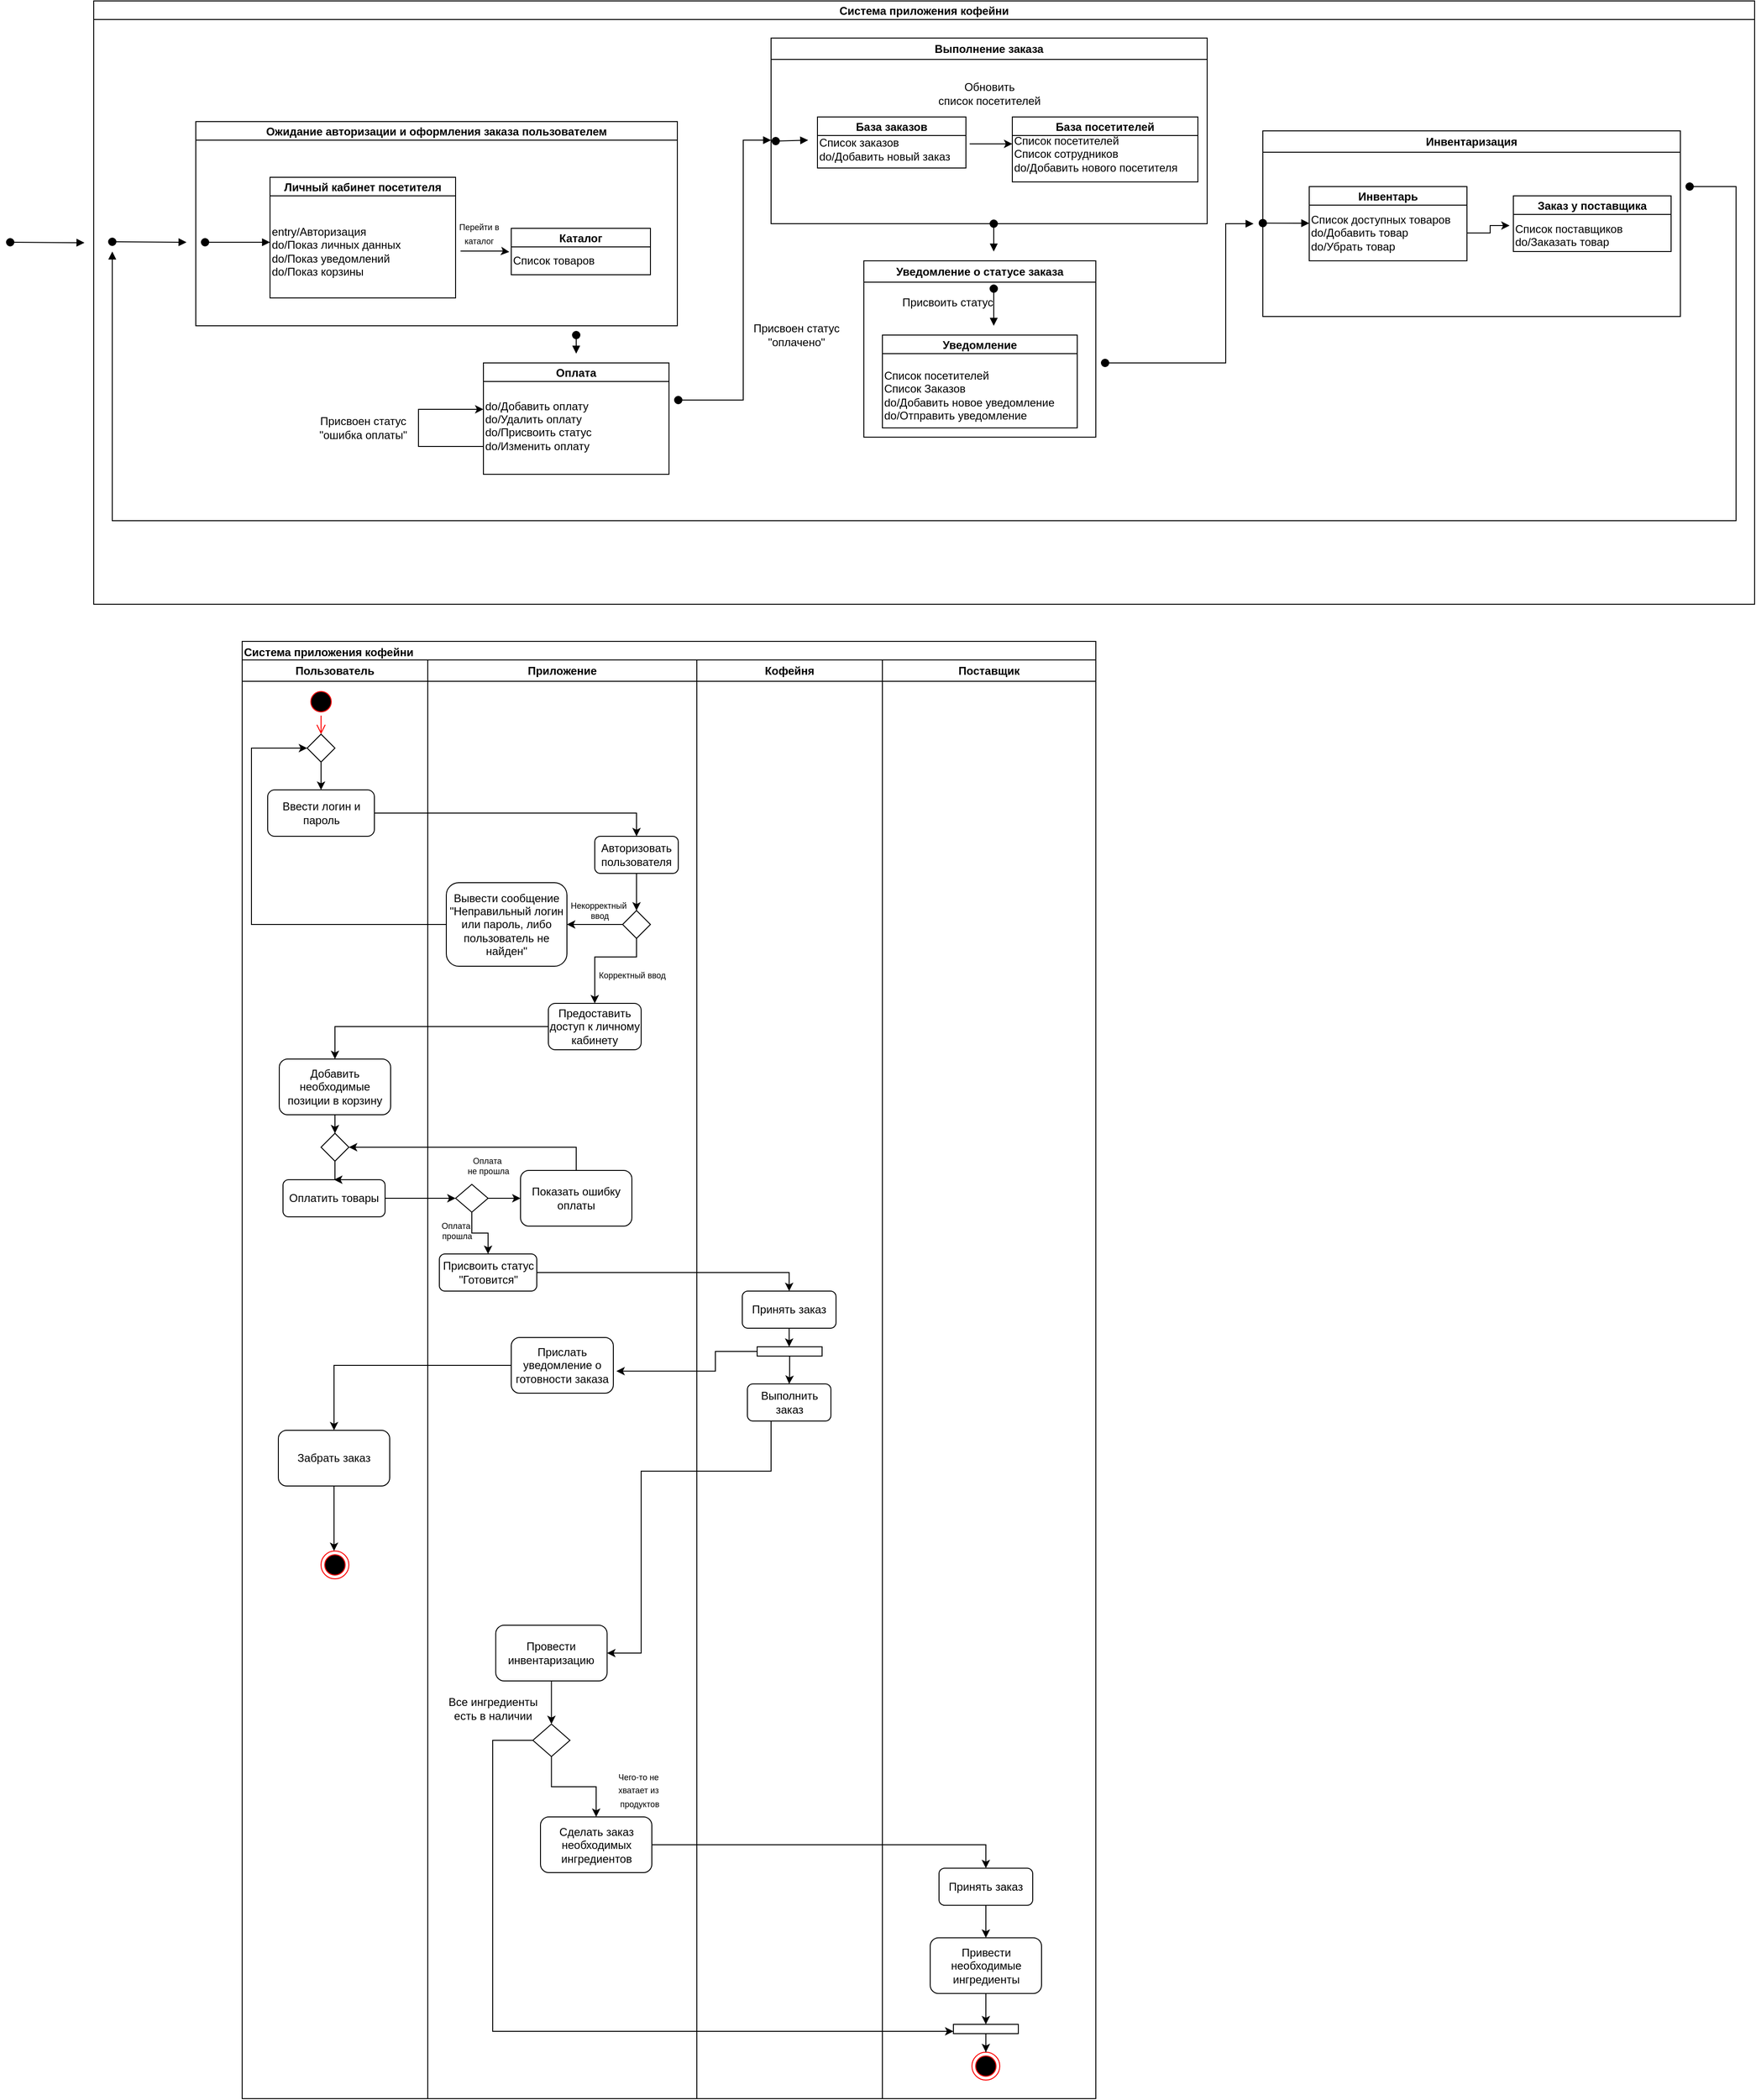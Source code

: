 <mxfile version="27.0.9">
  <diagram name="Страница — 1" id="QKt2evX4zZ8mMagah-4s">
    <mxGraphModel dx="1188" dy="648" grid="1" gridSize="10" guides="1" tooltips="1" connect="1" arrows="1" fold="1" page="1" pageScale="1" pageWidth="827" pageHeight="1169" math="0" shadow="0">
      <root>
        <mxCell id="0" />
        <mxCell id="1" parent="0" />
        <mxCell id="VFXdSf9DOxPuRH9jbH5X-66" value="Система приложения кофейни" style="swimlane;whiteSpace=wrap;html=1;align=left;" parent="1" vertex="1">
          <mxGeometry x="290" y="830" width="920" height="1570" as="geometry" />
        </mxCell>
        <mxCell id="VFXdSf9DOxPuRH9jbH5X-67" value="Пользователь" style="swimlane;whiteSpace=wrap;html=1;" parent="VFXdSf9DOxPuRH9jbH5X-66" vertex="1">
          <mxGeometry y="20" width="200" height="1550" as="geometry" />
        </mxCell>
        <mxCell id="VFXdSf9DOxPuRH9jbH5X-63" value="" style="ellipse;html=1;shape=startState;fillColor=#000000;strokeColor=#ff0000;" parent="VFXdSf9DOxPuRH9jbH5X-67" vertex="1">
          <mxGeometry x="70" y="30" width="30" height="30" as="geometry" />
        </mxCell>
        <mxCell id="VFXdSf9DOxPuRH9jbH5X-64" value="" style="edgeStyle=orthogonalEdgeStyle;html=1;verticalAlign=bottom;endArrow=open;endSize=8;strokeColor=#ff0000;rounded=0;" parent="VFXdSf9DOxPuRH9jbH5X-67" source="VFXdSf9DOxPuRH9jbH5X-63" edge="1">
          <mxGeometry relative="1" as="geometry">
            <mxPoint x="85" y="80" as="targetPoint" />
          </mxGeometry>
        </mxCell>
        <mxCell id="VFXdSf9DOxPuRH9jbH5X-70" value="Ввести логин и пароль" style="rounded=1;whiteSpace=wrap;html=1;" parent="VFXdSf9DOxPuRH9jbH5X-67" vertex="1">
          <mxGeometry x="27.5" y="140" width="115" height="50" as="geometry" />
        </mxCell>
        <mxCell id="VFXdSf9DOxPuRH9jbH5X-86" value="" style="edgeStyle=orthogonalEdgeStyle;rounded=0;orthogonalLoop=1;jettySize=auto;html=1;" parent="VFXdSf9DOxPuRH9jbH5X-67" source="VFXdSf9DOxPuRH9jbH5X-73" target="VFXdSf9DOxPuRH9jbH5X-70" edge="1">
          <mxGeometry relative="1" as="geometry" />
        </mxCell>
        <mxCell id="VFXdSf9DOxPuRH9jbH5X-73" value="" style="rhombus;whiteSpace=wrap;html=1;" parent="VFXdSf9DOxPuRH9jbH5X-67" vertex="1">
          <mxGeometry x="70" y="80" width="30" height="30" as="geometry" />
        </mxCell>
        <mxCell id="VFXdSf9DOxPuRH9jbH5X-96" value="" style="edgeStyle=orthogonalEdgeStyle;rounded=0;orthogonalLoop=1;jettySize=auto;html=1;" parent="VFXdSf9DOxPuRH9jbH5X-67" source="VFXdSf9DOxPuRH9jbH5X-92" target="VFXdSf9DOxPuRH9jbH5X-95" edge="1">
          <mxGeometry relative="1" as="geometry" />
        </mxCell>
        <mxCell id="VFXdSf9DOxPuRH9jbH5X-92" value="Добавить необходимые позиции в корзину" style="rounded=1;whiteSpace=wrap;html=1;" parent="VFXdSf9DOxPuRH9jbH5X-67" vertex="1">
          <mxGeometry x="40" y="430" width="120" height="60" as="geometry" />
        </mxCell>
        <mxCell id="VFXdSf9DOxPuRH9jbH5X-94" value="Оплатить товары" style="rounded=1;whiteSpace=wrap;html=1;" parent="VFXdSf9DOxPuRH9jbH5X-67" vertex="1">
          <mxGeometry x="44" y="560" width="110" height="40" as="geometry" />
        </mxCell>
        <mxCell id="VFXdSf9DOxPuRH9jbH5X-97" value="" style="edgeStyle=orthogonalEdgeStyle;rounded=0;orthogonalLoop=1;jettySize=auto;html=1;" parent="VFXdSf9DOxPuRH9jbH5X-67" source="VFXdSf9DOxPuRH9jbH5X-95" target="VFXdSf9DOxPuRH9jbH5X-94" edge="1">
          <mxGeometry relative="1" as="geometry" />
        </mxCell>
        <mxCell id="VFXdSf9DOxPuRH9jbH5X-95" value="" style="rhombus;whiteSpace=wrap;html=1;" parent="VFXdSf9DOxPuRH9jbH5X-67" vertex="1">
          <mxGeometry x="85" y="510" width="30" height="30" as="geometry" />
        </mxCell>
        <mxCell id="IQ2pcD99wTaa_v3hP67y-7" value="" style="edgeStyle=orthogonalEdgeStyle;rounded=0;orthogonalLoop=1;jettySize=auto;html=1;" edge="1" parent="VFXdSf9DOxPuRH9jbH5X-67" source="VFXdSf9DOxPuRH9jbH5X-138">
          <mxGeometry relative="1" as="geometry">
            <mxPoint x="99" y="960" as="targetPoint" />
          </mxGeometry>
        </mxCell>
        <mxCell id="VFXdSf9DOxPuRH9jbH5X-138" value="Забрать заказ" style="rounded=1;whiteSpace=wrap;html=1;" parent="VFXdSf9DOxPuRH9jbH5X-67" vertex="1">
          <mxGeometry x="39" y="830" width="120" height="60" as="geometry" />
        </mxCell>
        <mxCell id="VFXdSf9DOxPuRH9jbH5X-140" value="" style="ellipse;html=1;shape=endState;fillColor=#000000;strokeColor=#ff0000;" parent="VFXdSf9DOxPuRH9jbH5X-67" vertex="1">
          <mxGeometry x="85" y="960" width="30" height="30" as="geometry" />
        </mxCell>
        <mxCell id="VFXdSf9DOxPuRH9jbH5X-69" value="Кофейня" style="swimlane;whiteSpace=wrap;html=1;" parent="VFXdSf9DOxPuRH9jbH5X-66" vertex="1">
          <mxGeometry x="490" y="20" width="200" height="1550" as="geometry" />
        </mxCell>
        <mxCell id="VFXdSf9DOxPuRH9jbH5X-115" style="edgeStyle=orthogonalEdgeStyle;rounded=0;orthogonalLoop=1;jettySize=auto;html=1;entryX=0.5;entryY=0;entryDx=0;entryDy=0;" parent="VFXdSf9DOxPuRH9jbH5X-69" source="VFXdSf9DOxPuRH9jbH5X-107" target="VFXdSf9DOxPuRH9jbH5X-113" edge="1">
          <mxGeometry relative="1" as="geometry" />
        </mxCell>
        <mxCell id="VFXdSf9DOxPuRH9jbH5X-107" value="Принять заказ" style="rounded=1;whiteSpace=wrap;html=1;" parent="VFXdSf9DOxPuRH9jbH5X-69" vertex="1">
          <mxGeometry x="49" y="680" width="101" height="40" as="geometry" />
        </mxCell>
        <mxCell id="VFXdSf9DOxPuRH9jbH5X-118" value="" style="edgeStyle=orthogonalEdgeStyle;rounded=0;orthogonalLoop=1;jettySize=auto;html=1;" parent="VFXdSf9DOxPuRH9jbH5X-69" source="VFXdSf9DOxPuRH9jbH5X-113" target="VFXdSf9DOxPuRH9jbH5X-117" edge="1">
          <mxGeometry relative="1" as="geometry" />
        </mxCell>
        <mxCell id="VFXdSf9DOxPuRH9jbH5X-113" value="" style="rounded=0;whiteSpace=wrap;html=1;" parent="VFXdSf9DOxPuRH9jbH5X-69" vertex="1">
          <mxGeometry x="65" y="740" width="70" height="10" as="geometry" />
        </mxCell>
        <mxCell id="VFXdSf9DOxPuRH9jbH5X-117" value="Выполнить заказ" style="rounded=1;whiteSpace=wrap;html=1;" parent="VFXdSf9DOxPuRH9jbH5X-69" vertex="1">
          <mxGeometry x="54.5" y="780" width="90" height="40" as="geometry" />
        </mxCell>
        <mxCell id="VFXdSf9DOxPuRH9jbH5X-87" style="edgeStyle=orthogonalEdgeStyle;rounded=0;orthogonalLoop=1;jettySize=auto;html=1;entryX=0.5;entryY=0;entryDx=0;entryDy=0;" parent="VFXdSf9DOxPuRH9jbH5X-66" source="VFXdSf9DOxPuRH9jbH5X-70" target="VFXdSf9DOxPuRH9jbH5X-71" edge="1">
          <mxGeometry relative="1" as="geometry" />
        </mxCell>
        <mxCell id="VFXdSf9DOxPuRH9jbH5X-89" style="edgeStyle=orthogonalEdgeStyle;rounded=0;orthogonalLoop=1;jettySize=auto;html=1;entryX=0;entryY=0.5;entryDx=0;entryDy=0;" parent="VFXdSf9DOxPuRH9jbH5X-66" source="VFXdSf9DOxPuRH9jbH5X-77" target="VFXdSf9DOxPuRH9jbH5X-73" edge="1">
          <mxGeometry relative="1" as="geometry">
            <Array as="points">
              <mxPoint x="10" y="305" />
              <mxPoint x="10" y="115" />
            </Array>
          </mxGeometry>
        </mxCell>
        <mxCell id="VFXdSf9DOxPuRH9jbH5X-93" style="edgeStyle=orthogonalEdgeStyle;rounded=0;orthogonalLoop=1;jettySize=auto;html=1;entryX=0.5;entryY=0;entryDx=0;entryDy=0;" parent="VFXdSf9DOxPuRH9jbH5X-66" source="VFXdSf9DOxPuRH9jbH5X-90" target="VFXdSf9DOxPuRH9jbH5X-92" edge="1">
          <mxGeometry relative="1" as="geometry" />
        </mxCell>
        <mxCell id="VFXdSf9DOxPuRH9jbH5X-103" style="edgeStyle=orthogonalEdgeStyle;rounded=0;orthogonalLoop=1;jettySize=auto;html=1;entryX=1;entryY=0.5;entryDx=0;entryDy=0;" parent="VFXdSf9DOxPuRH9jbH5X-66" source="VFXdSf9DOxPuRH9jbH5X-98" target="VFXdSf9DOxPuRH9jbH5X-95" edge="1">
          <mxGeometry relative="1" as="geometry">
            <Array as="points">
              <mxPoint x="360" y="545" />
            </Array>
          </mxGeometry>
        </mxCell>
        <mxCell id="VFXdSf9DOxPuRH9jbH5X-100" value="" style="edgeStyle=orthogonalEdgeStyle;rounded=0;orthogonalLoop=1;jettySize=auto;html=1;" parent="VFXdSf9DOxPuRH9jbH5X-66" source="VFXdSf9DOxPuRH9jbH5X-94" target="VFXdSf9DOxPuRH9jbH5X-99" edge="1">
          <mxGeometry relative="1" as="geometry" />
        </mxCell>
        <mxCell id="VFXdSf9DOxPuRH9jbH5X-139" style="edgeStyle=orthogonalEdgeStyle;rounded=0;orthogonalLoop=1;jettySize=auto;html=1;entryX=0.5;entryY=0;entryDx=0;entryDy=0;" parent="VFXdSf9DOxPuRH9jbH5X-66" source="VFXdSf9DOxPuRH9jbH5X-109" target="VFXdSf9DOxPuRH9jbH5X-138" edge="1">
          <mxGeometry relative="1" as="geometry" />
        </mxCell>
        <mxCell id="VFXdSf9DOxPuRH9jbH5X-68" value="Приложение" style="swimlane;whiteSpace=wrap;html=1;align=center;" parent="VFXdSf9DOxPuRH9jbH5X-66" vertex="1">
          <mxGeometry x="200" y="20" width="290" height="1550" as="geometry" />
        </mxCell>
        <mxCell id="VFXdSf9DOxPuRH9jbH5X-84" value="" style="edgeStyle=orthogonalEdgeStyle;rounded=0;orthogonalLoop=1;jettySize=auto;html=1;exitX=0.5;exitY=1;exitDx=0;exitDy=0;" parent="VFXdSf9DOxPuRH9jbH5X-68" source="VFXdSf9DOxPuRH9jbH5X-71" target="VFXdSf9DOxPuRH9jbH5X-83" edge="1">
          <mxGeometry relative="1" as="geometry">
            <mxPoint x="225.048" y="240" as="sourcePoint" />
          </mxGeometry>
        </mxCell>
        <mxCell id="VFXdSf9DOxPuRH9jbH5X-71" value="Авторизовать пользователя" style="rounded=1;whiteSpace=wrap;html=1;" parent="VFXdSf9DOxPuRH9jbH5X-68" vertex="1">
          <mxGeometry x="180" y="190" width="90" height="40" as="geometry" />
        </mxCell>
        <mxCell id="VFXdSf9DOxPuRH9jbH5X-77" value="Вывести сообщение &quot;Неправильный логин или пароль, либо пользователь не найден&quot;" style="rounded=1;whiteSpace=wrap;html=1;" parent="VFXdSf9DOxPuRH9jbH5X-68" vertex="1">
          <mxGeometry x="20" y="240" width="130" height="90" as="geometry" />
        </mxCell>
        <mxCell id="VFXdSf9DOxPuRH9jbH5X-81" value="Некорректный&amp;nbsp;&lt;div&gt;ввод&lt;/div&gt;" style="text;html=1;align=center;verticalAlign=middle;resizable=0;points=[];autosize=1;strokeColor=none;fillColor=none;fontSize=9;" parent="VFXdSf9DOxPuRH9jbH5X-68" vertex="1">
          <mxGeometry x="140" y="250" width="90" height="40" as="geometry" />
        </mxCell>
        <mxCell id="VFXdSf9DOxPuRH9jbH5X-85" value="" style="edgeStyle=orthogonalEdgeStyle;rounded=0;orthogonalLoop=1;jettySize=auto;html=1;" parent="VFXdSf9DOxPuRH9jbH5X-68" source="VFXdSf9DOxPuRH9jbH5X-83" target="VFXdSf9DOxPuRH9jbH5X-77" edge="1">
          <mxGeometry relative="1" as="geometry" />
        </mxCell>
        <mxCell id="VFXdSf9DOxPuRH9jbH5X-91" style="edgeStyle=orthogonalEdgeStyle;rounded=0;orthogonalLoop=1;jettySize=auto;html=1;entryX=0.5;entryY=0;entryDx=0;entryDy=0;" parent="VFXdSf9DOxPuRH9jbH5X-68" source="VFXdSf9DOxPuRH9jbH5X-83" target="VFXdSf9DOxPuRH9jbH5X-90" edge="1">
          <mxGeometry relative="1" as="geometry">
            <Array as="points">
              <mxPoint x="225" y="320" />
              <mxPoint x="180" y="320" />
            </Array>
          </mxGeometry>
        </mxCell>
        <mxCell id="VFXdSf9DOxPuRH9jbH5X-83" value="" style="rhombus;whiteSpace=wrap;html=1;" parent="VFXdSf9DOxPuRH9jbH5X-68" vertex="1">
          <mxGeometry x="210" y="270" width="30" height="30" as="geometry" />
        </mxCell>
        <mxCell id="VFXdSf9DOxPuRH9jbH5X-80" value="Корректный ввод" style="text;html=1;align=center;verticalAlign=middle;resizable=0;points=[];autosize=1;strokeColor=none;fillColor=none;fontSize=9;" parent="VFXdSf9DOxPuRH9jbH5X-68" vertex="1">
          <mxGeometry x="170" y="330" width="100" height="20" as="geometry" />
        </mxCell>
        <mxCell id="VFXdSf9DOxPuRH9jbH5X-90" value="Предоставить доступ к личному кабинету" style="rounded=1;whiteSpace=wrap;html=1;" parent="VFXdSf9DOxPuRH9jbH5X-68" vertex="1">
          <mxGeometry x="130" y="370" width="100" height="50" as="geometry" />
        </mxCell>
        <mxCell id="VFXdSf9DOxPuRH9jbH5X-98" value="Показать ошибку оплаты" style="rounded=1;whiteSpace=wrap;html=1;" parent="VFXdSf9DOxPuRH9jbH5X-68" vertex="1">
          <mxGeometry x="100" y="550" width="120" height="60" as="geometry" />
        </mxCell>
        <mxCell id="VFXdSf9DOxPuRH9jbH5X-101" value="" style="edgeStyle=orthogonalEdgeStyle;rounded=0;orthogonalLoop=1;jettySize=auto;html=1;" parent="VFXdSf9DOxPuRH9jbH5X-68" source="VFXdSf9DOxPuRH9jbH5X-99" target="VFXdSf9DOxPuRH9jbH5X-98" edge="1">
          <mxGeometry relative="1" as="geometry" />
        </mxCell>
        <mxCell id="VFXdSf9DOxPuRH9jbH5X-105" style="edgeStyle=orthogonalEdgeStyle;rounded=0;orthogonalLoop=1;jettySize=auto;html=1;" parent="VFXdSf9DOxPuRH9jbH5X-68" source="VFXdSf9DOxPuRH9jbH5X-99" target="VFXdSf9DOxPuRH9jbH5X-104" edge="1">
          <mxGeometry relative="1" as="geometry" />
        </mxCell>
        <mxCell id="VFXdSf9DOxPuRH9jbH5X-99" value="" style="rhombus;whiteSpace=wrap;html=1;" parent="VFXdSf9DOxPuRH9jbH5X-68" vertex="1">
          <mxGeometry x="30" y="565" width="35" height="30" as="geometry" />
        </mxCell>
        <mxCell id="VFXdSf9DOxPuRH9jbH5X-102" value="Оплата&amp;nbsp;&lt;div&gt;не прошла&lt;/div&gt;" style="text;html=1;align=center;verticalAlign=middle;resizable=0;points=[];autosize=1;strokeColor=none;fillColor=none;fontSize=9;" parent="VFXdSf9DOxPuRH9jbH5X-68" vertex="1">
          <mxGeometry x="30" y="525" width="70" height="40" as="geometry" />
        </mxCell>
        <mxCell id="VFXdSf9DOxPuRH9jbH5X-104" value="Присвоить статус&lt;br&gt;&quot;Готовится&quot;" style="rounded=1;whiteSpace=wrap;html=1;" parent="VFXdSf9DOxPuRH9jbH5X-68" vertex="1">
          <mxGeometry x="12.5" y="640" width="105" height="40" as="geometry" />
        </mxCell>
        <mxCell id="VFXdSf9DOxPuRH9jbH5X-106" value="Оплата&lt;div&gt;&lt;span style=&quot;background-color: transparent; color: light-dark(rgb(0, 0, 0), rgb(255, 255, 255));&quot;&gt;&amp;nbsp;прошла&lt;/span&gt;&lt;/div&gt;" style="text;html=1;align=center;verticalAlign=middle;resizable=0;points=[];autosize=1;strokeColor=none;fillColor=none;fontSize=9;" parent="VFXdSf9DOxPuRH9jbH5X-68" vertex="1">
          <mxGeometry y="595" width="60" height="40" as="geometry" />
        </mxCell>
        <mxCell id="VFXdSf9DOxPuRH9jbH5X-109" value="Прислать уведомление о готовности заказа" style="rounded=1;whiteSpace=wrap;html=1;" parent="VFXdSf9DOxPuRH9jbH5X-68" vertex="1">
          <mxGeometry x="90" y="730" width="110" height="60" as="geometry" />
        </mxCell>
        <mxCell id="VFXdSf9DOxPuRH9jbH5X-137" value="Все ингредиенты &lt;br&gt;есть в наличии" style="text;html=1;align=center;verticalAlign=middle;resizable=0;points=[];autosize=1;strokeColor=none;fillColor=none;" parent="VFXdSf9DOxPuRH9jbH5X-68" vertex="1">
          <mxGeometry x="10" y="1110" width="120" height="40" as="geometry" />
        </mxCell>
        <mxCell id="VFXdSf9DOxPuRH9jbH5X-128" value="" style="edgeStyle=orthogonalEdgeStyle;rounded=0;orthogonalLoop=1;jettySize=auto;html=1;" parent="VFXdSf9DOxPuRH9jbH5X-68" source="VFXdSf9DOxPuRH9jbH5X-119" target="VFXdSf9DOxPuRH9jbH5X-127" edge="1">
          <mxGeometry relative="1" as="geometry" />
        </mxCell>
        <mxCell id="VFXdSf9DOxPuRH9jbH5X-119" value="Провести инвентаризацию" style="rounded=1;whiteSpace=wrap;html=1;" parent="VFXdSf9DOxPuRH9jbH5X-68" vertex="1">
          <mxGeometry x="73.29" y="1040" width="120" height="60" as="geometry" />
        </mxCell>
        <mxCell id="VFXdSf9DOxPuRH9jbH5X-131" value="" style="edgeStyle=orthogonalEdgeStyle;rounded=0;orthogonalLoop=1;jettySize=auto;html=1;" parent="VFXdSf9DOxPuRH9jbH5X-68" source="VFXdSf9DOxPuRH9jbH5X-127" target="VFXdSf9DOxPuRH9jbH5X-130" edge="1">
          <mxGeometry relative="1" as="geometry" />
        </mxCell>
        <mxCell id="VFXdSf9DOxPuRH9jbH5X-127" value="" style="rhombus;whiteSpace=wrap;html=1;" parent="VFXdSf9DOxPuRH9jbH5X-68" vertex="1">
          <mxGeometry x="113.29" y="1146.5" width="40" height="35" as="geometry" />
        </mxCell>
        <mxCell id="VFXdSf9DOxPuRH9jbH5X-130" value="Сделать заказ необходимых ингредиентов" style="rounded=1;whiteSpace=wrap;html=1;" parent="VFXdSf9DOxPuRH9jbH5X-68" vertex="1">
          <mxGeometry x="121.5" y="1246.5" width="120" height="60" as="geometry" />
        </mxCell>
        <mxCell id="VFXdSf9DOxPuRH9jbH5X-134" value="&lt;font style=&quot;font-size: 9px;&quot;&gt;Чего-то не&amp;nbsp;&lt;/font&gt;&lt;div&gt;&lt;font style=&quot;font-size: 9px;&quot;&gt;хватает из&amp;nbsp;&lt;/font&gt;&lt;/div&gt;&lt;div&gt;&lt;font style=&quot;font-size: 9px;&quot;&gt;продуктов&lt;/font&gt;&lt;/div&gt;" style="text;html=1;align=center;verticalAlign=middle;resizable=0;points=[];autosize=1;strokeColor=none;fillColor=none;" parent="VFXdSf9DOxPuRH9jbH5X-68" vertex="1">
          <mxGeometry x="193.29" y="1186.5" width="70" height="60" as="geometry" />
        </mxCell>
        <mxCell id="VFXdSf9DOxPuRH9jbH5X-133" value="Привести необходимые ингредиенты" style="rounded=1;whiteSpace=wrap;html=1;" parent="VFXdSf9DOxPuRH9jbH5X-68" vertex="1">
          <mxGeometry x="541.5" y="1376.75" width="120" height="60" as="geometry" />
        </mxCell>
        <mxCell id="VFXdSf9DOxPuRH9jbH5X-144" value="" style="edgeStyle=orthogonalEdgeStyle;rounded=0;orthogonalLoop=1;jettySize=auto;html=1;" parent="VFXdSf9DOxPuRH9jbH5X-68" source="VFXdSf9DOxPuRH9jbH5X-123" target="VFXdSf9DOxPuRH9jbH5X-133" edge="1">
          <mxGeometry relative="1" as="geometry" />
        </mxCell>
        <mxCell id="VFXdSf9DOxPuRH9jbH5X-123" value="Принять заказ" style="rounded=1;whiteSpace=wrap;html=1;" parent="VFXdSf9DOxPuRH9jbH5X-68" vertex="1">
          <mxGeometry x="551" y="1301.75" width="101" height="40" as="geometry" />
        </mxCell>
        <mxCell id="VFXdSf9DOxPuRH9jbH5X-132" style="edgeStyle=orthogonalEdgeStyle;rounded=0;orthogonalLoop=1;jettySize=auto;html=1;entryX=0.5;entryY=0;entryDx=0;entryDy=0;" parent="VFXdSf9DOxPuRH9jbH5X-68" source="VFXdSf9DOxPuRH9jbH5X-130" target="VFXdSf9DOxPuRH9jbH5X-123" edge="1">
          <mxGeometry relative="1" as="geometry" />
        </mxCell>
        <mxCell id="VFXdSf9DOxPuRH9jbH5X-108" style="edgeStyle=orthogonalEdgeStyle;rounded=0;orthogonalLoop=1;jettySize=auto;html=1;entryX=0.5;entryY=0;entryDx=0;entryDy=0;" parent="VFXdSf9DOxPuRH9jbH5X-66" source="VFXdSf9DOxPuRH9jbH5X-104" target="VFXdSf9DOxPuRH9jbH5X-107" edge="1">
          <mxGeometry relative="1" as="geometry" />
        </mxCell>
        <mxCell id="VFXdSf9DOxPuRH9jbH5X-116" style="edgeStyle=orthogonalEdgeStyle;rounded=0;orthogonalLoop=1;jettySize=auto;html=1;entryX=1.03;entryY=0.604;entryDx=0;entryDy=0;entryPerimeter=0;" parent="VFXdSf9DOxPuRH9jbH5X-66" source="VFXdSf9DOxPuRH9jbH5X-113" target="VFXdSf9DOxPuRH9jbH5X-109" edge="1">
          <mxGeometry relative="1" as="geometry">
            <Array as="points">
              <mxPoint x="510" y="765" />
              <mxPoint x="510" y="786" />
            </Array>
          </mxGeometry>
        </mxCell>
        <mxCell id="VFXdSf9DOxPuRH9jbH5X-120" style="edgeStyle=orthogonalEdgeStyle;rounded=0;orthogonalLoop=1;jettySize=auto;html=1;entryX=1;entryY=0.5;entryDx=0;entryDy=0;" parent="VFXdSf9DOxPuRH9jbH5X-66" source="VFXdSf9DOxPuRH9jbH5X-117" target="VFXdSf9DOxPuRH9jbH5X-119" edge="1">
          <mxGeometry relative="1" as="geometry">
            <Array as="points">
              <mxPoint x="570" y="894" />
              <mxPoint x="430" y="894" />
              <mxPoint x="430" y="1090" />
            </Array>
          </mxGeometry>
        </mxCell>
        <mxCell id="VFXdSf9DOxPuRH9jbH5X-121" value="Поставщик" style="swimlane;whiteSpace=wrap;html=1;" parent="VFXdSf9DOxPuRH9jbH5X-66" vertex="1">
          <mxGeometry x="690" y="20" width="230" height="1550" as="geometry" />
        </mxCell>
        <mxCell id="IQ2pcD99wTaa_v3hP67y-8" value="" style="ellipse;html=1;shape=endState;fillColor=#000000;strokeColor=#ff0000;" vertex="1" parent="VFXdSf9DOxPuRH9jbH5X-121">
          <mxGeometry x="96.5" y="1500" width="30" height="30" as="geometry" />
        </mxCell>
        <mxCell id="IQ2pcD99wTaa_v3hP67y-13" value="" style="edgeStyle=orthogonalEdgeStyle;rounded=0;orthogonalLoop=1;jettySize=auto;html=1;" edge="1" parent="VFXdSf9DOxPuRH9jbH5X-121" source="IQ2pcD99wTaa_v3hP67y-10" target="IQ2pcD99wTaa_v3hP67y-8">
          <mxGeometry relative="1" as="geometry" />
        </mxCell>
        <mxCell id="IQ2pcD99wTaa_v3hP67y-10" value="" style="rounded=0;whiteSpace=wrap;html=1;" vertex="1" parent="VFXdSf9DOxPuRH9jbH5X-121">
          <mxGeometry x="76.5" y="1470" width="70" height="10" as="geometry" />
        </mxCell>
        <mxCell id="IQ2pcD99wTaa_v3hP67y-11" value="" style="edgeStyle=orthogonalEdgeStyle;rounded=0;orthogonalLoop=1;jettySize=auto;html=1;" edge="1" parent="VFXdSf9DOxPuRH9jbH5X-66" source="VFXdSf9DOxPuRH9jbH5X-133" target="IQ2pcD99wTaa_v3hP67y-10">
          <mxGeometry relative="1" as="geometry" />
        </mxCell>
        <mxCell id="IQ2pcD99wTaa_v3hP67y-12" style="edgeStyle=orthogonalEdgeStyle;rounded=0;orthogonalLoop=1;jettySize=auto;html=1;entryX=0;entryY=0.75;entryDx=0;entryDy=0;" edge="1" parent="VFXdSf9DOxPuRH9jbH5X-66" source="VFXdSf9DOxPuRH9jbH5X-127" target="IQ2pcD99wTaa_v3hP67y-10">
          <mxGeometry relative="1" as="geometry">
            <Array as="points">
              <mxPoint x="270" y="1184" />
              <mxPoint x="270" y="1498" />
            </Array>
          </mxGeometry>
        </mxCell>
        <mxCell id="VFXdSf9DOxPuRH9jbH5X-15" value="Система приложения кофейни" style="swimlane;startSize=20;horizontal=1;containerType=tree;newEdgeStyle={&quot;edgeStyle&quot;:&quot;elbowEdgeStyle&quot;,&quot;startArrow&quot;:&quot;none&quot;,&quot;endArrow&quot;:&quot;none&quot;};" parent="1" vertex="1">
          <mxGeometry x="130" y="140" width="1790" height="650" as="geometry" />
        </mxCell>
        <mxCell id="VFXdSf9DOxPuRH9jbH5X-16" value="Ожидание авторизации и оформления заказа пользователем" style="swimlane;startSize=20;horizontal=1;containerType=tree;newEdgeStyle={&quot;edgeStyle&quot;:&quot;elbowEdgeStyle&quot;,&quot;startArrow&quot;:&quot;none&quot;,&quot;endArrow&quot;:&quot;none&quot;};" parent="VFXdSf9DOxPuRH9jbH5X-15" vertex="1">
          <mxGeometry x="110" y="130" width="519" height="220" as="geometry" />
        </mxCell>
        <mxCell id="VFXdSf9DOxPuRH9jbH5X-17" value="Личный кабинет посетителя" style="swimlane;startSize=20;horizontal=1;containerType=tree;newEdgeStyle={&quot;edgeStyle&quot;:&quot;elbowEdgeStyle&quot;,&quot;startArrow&quot;:&quot;none&quot;,&quot;endArrow&quot;:&quot;none&quot;};" parent="VFXdSf9DOxPuRH9jbH5X-16" vertex="1">
          <mxGeometry x="80" y="60" width="200" height="130" as="geometry" />
        </mxCell>
        <mxCell id="VFXdSf9DOxPuRH9jbH5X-18" value="" style="html=1;verticalAlign=bottom;startArrow=oval;startFill=1;endArrow=block;startSize=8;curved=0;rounded=0;" parent="VFXdSf9DOxPuRH9jbH5X-17" edge="1">
          <mxGeometry width="60" relative="1" as="geometry">
            <mxPoint x="-70" y="70" as="sourcePoint" />
            <mxPoint y="70" as="targetPoint" />
          </mxGeometry>
        </mxCell>
        <mxCell id="VFXdSf9DOxPuRH9jbH5X-19" value="&lt;div style=&quot;&quot;&gt;&lt;span style=&quot;background-color: transparent; color: light-dark(rgb(0, 0, 0), rgb(255, 255, 255));&quot;&gt;entry/Авторизация&lt;/span&gt;&lt;/div&gt;&lt;div style=&quot;&quot;&gt;&lt;span style=&quot;background-color: transparent; color: light-dark(rgb(0, 0, 0), rgb(255, 255, 255));&quot;&gt;do/Показ личных данных&lt;/span&gt;&lt;/div&gt;&lt;div style=&quot;&quot;&gt;&lt;span style=&quot;background-color: transparent; color: light-dark(rgb(0, 0, 0), rgb(255, 255, 255));&quot;&gt;do/Показ уведомлений&lt;/span&gt;&lt;/div&gt;&lt;div&gt;do/Показ корзины&lt;/div&gt;" style="text;html=1;align=left;verticalAlign=middle;resizable=0;points=[];autosize=1;strokeColor=none;fillColor=none;" parent="VFXdSf9DOxPuRH9jbH5X-17" vertex="1">
          <mxGeometry y="45" width="160" height="70" as="geometry" />
        </mxCell>
        <mxCell id="VFXdSf9DOxPuRH9jbH5X-20" value="Каталог" style="swimlane;startSize=20;horizontal=1;containerType=tree;newEdgeStyle={&quot;edgeStyle&quot;:&quot;elbowEdgeStyle&quot;,&quot;startArrow&quot;:&quot;none&quot;,&quot;endArrow&quot;:&quot;none&quot;};" parent="VFXdSf9DOxPuRH9jbH5X-16" vertex="1">
          <mxGeometry x="340" y="115" width="150" height="50" as="geometry" />
        </mxCell>
        <mxCell id="VFXdSf9DOxPuRH9jbH5X-21" value="&lt;div style=&quot;&quot;&gt;Список товаров&lt;/div&gt;" style="text;html=1;align=left;verticalAlign=middle;resizable=0;points=[];autosize=1;strokeColor=none;fillColor=none;" parent="VFXdSf9DOxPuRH9jbH5X-20" vertex="1">
          <mxGeometry y="20" width="110" height="30" as="geometry" />
        </mxCell>
        <mxCell id="VFXdSf9DOxPuRH9jbH5X-22" style="edgeStyle=orthogonalEdgeStyle;rounded=0;orthogonalLoop=1;jettySize=auto;html=1;exitX=0.219;exitY=0.988;exitDx=0;exitDy=0;exitPerimeter=0;entryX=0.97;entryY=1.01;entryDx=0;entryDy=0;entryPerimeter=0;" parent="VFXdSf9DOxPuRH9jbH5X-16" source="IQ2pcD99wTaa_v3hP67y-1" target="IQ2pcD99wTaa_v3hP67y-1" edge="1">
          <mxGeometry relative="1" as="geometry">
            <mxPoint x="330" y="150" as="targetPoint" />
            <Array as="points">
              <mxPoint x="330" y="140" />
            </Array>
          </mxGeometry>
        </mxCell>
        <mxCell id="IQ2pcD99wTaa_v3hP67y-1" value="&lt;font style=&quot;font-size: 9px;&quot;&gt;Перейти в&lt;br&gt;каталог&lt;/font&gt;" style="text;html=1;align=center;verticalAlign=middle;resizable=0;points=[];autosize=1;strokeColor=none;fillColor=none;" vertex="1" parent="VFXdSf9DOxPuRH9jbH5X-16">
          <mxGeometry x="270" y="100" width="70" height="40" as="geometry" />
        </mxCell>
        <mxCell id="VFXdSf9DOxPuRH9jbH5X-23" value="" style="html=1;verticalAlign=bottom;startArrow=oval;startFill=1;endArrow=block;startSize=8;curved=0;rounded=0;" parent="VFXdSf9DOxPuRH9jbH5X-15" edge="1">
          <mxGeometry width="60" relative="1" as="geometry">
            <mxPoint x="20" y="259.5" as="sourcePoint" />
            <mxPoint x="100" y="260" as="targetPoint" />
          </mxGeometry>
        </mxCell>
        <mxCell id="VFXdSf9DOxPuRH9jbH5X-28" value="" style="html=1;verticalAlign=bottom;startArrow=oval;startFill=1;endArrow=block;startSize=8;curved=0;rounded=0;" parent="VFXdSf9DOxPuRH9jbH5X-15" edge="1">
          <mxGeometry width="60" relative="1" as="geometry">
            <mxPoint x="520" y="360" as="sourcePoint" />
            <mxPoint x="520" y="380" as="targetPoint" />
          </mxGeometry>
        </mxCell>
        <mxCell id="VFXdSf9DOxPuRH9jbH5X-37" value="Инвентаризация" style="swimlane;whiteSpace=wrap;html=1;" parent="VFXdSf9DOxPuRH9jbH5X-15" vertex="1">
          <mxGeometry x="1260" y="140" width="450" height="200" as="geometry" />
        </mxCell>
        <mxCell id="VFXdSf9DOxPuRH9jbH5X-33" value="Инвентарь" style="swimlane;startSize=20;horizontal=1;containerType=tree;newEdgeStyle={&quot;edgeStyle&quot;:&quot;elbowEdgeStyle&quot;,&quot;startArrow&quot;:&quot;none&quot;,&quot;endArrow&quot;:&quot;none&quot;};" parent="VFXdSf9DOxPuRH9jbH5X-37" vertex="1">
          <mxGeometry x="50" y="60" width="170" height="80" as="geometry" />
        </mxCell>
        <mxCell id="VFXdSf9DOxPuRH9jbH5X-34" value="&lt;div style=&quot;&quot;&gt;Список доступных товаров&lt;/div&gt;&lt;div style=&quot;&quot;&gt;do/Добавить товар&lt;/div&gt;&lt;div style=&quot;&quot;&gt;do/Убрать товар&lt;/div&gt;" style="text;html=1;align=left;verticalAlign=middle;resizable=0;points=[];autosize=1;strokeColor=none;fillColor=none;" parent="VFXdSf9DOxPuRH9jbH5X-33" vertex="1">
          <mxGeometry y="20" width="170" height="60" as="geometry" />
        </mxCell>
        <mxCell id="VFXdSf9DOxPuRH9jbH5X-35" value="Заказ у поставщика" style="swimlane;startSize=20;horizontal=1;containerType=tree;newEdgeStyle={&quot;edgeStyle&quot;:&quot;elbowEdgeStyle&quot;,&quot;startArrow&quot;:&quot;none&quot;,&quot;endArrow&quot;:&quot;none&quot;};" parent="VFXdSf9DOxPuRH9jbH5X-37" vertex="1">
          <mxGeometry x="270" y="70" width="170" height="60" as="geometry" />
        </mxCell>
        <mxCell id="VFXdSf9DOxPuRH9jbH5X-36" value="&lt;div style=&quot;&quot;&gt;Список поставщиков&lt;/div&gt;&lt;div style=&quot;&quot;&gt;do/Заказать товар&lt;/div&gt;&lt;div style=&quot;&quot;&gt;&lt;br&gt;&lt;/div&gt;" style="text;html=1;align=left;verticalAlign=middle;resizable=0;points=[];autosize=1;strokeColor=none;fillColor=none;" parent="VFXdSf9DOxPuRH9jbH5X-35" vertex="1">
          <mxGeometry y="20" width="140" height="60" as="geometry" />
        </mxCell>
        <mxCell id="VFXdSf9DOxPuRH9jbH5X-44" value="" style="html=1;verticalAlign=bottom;startArrow=oval;startFill=1;endArrow=block;startSize=8;curved=0;rounded=0;" parent="VFXdSf9DOxPuRH9jbH5X-37" source="VFXdSf9DOxPuRH9jbH5X-37" edge="1">
          <mxGeometry width="60" relative="1" as="geometry">
            <mxPoint x="10" y="99.5" as="sourcePoint" />
            <mxPoint x="50" y="99.5" as="targetPoint" />
          </mxGeometry>
        </mxCell>
        <mxCell id="VFXdSf9DOxPuRH9jbH5X-45" style="edgeStyle=orthogonalEdgeStyle;rounded=0;orthogonalLoop=1;jettySize=auto;html=1;entryX=-0.029;entryY=0.2;entryDx=0;entryDy=0;entryPerimeter=0;" parent="VFXdSf9DOxPuRH9jbH5X-37" source="VFXdSf9DOxPuRH9jbH5X-34" target="VFXdSf9DOxPuRH9jbH5X-36" edge="1">
          <mxGeometry relative="1" as="geometry" />
        </mxCell>
        <mxCell id="VFXdSf9DOxPuRH9jbH5X-43" value="" style="html=1;verticalAlign=bottom;startArrow=oval;startFill=1;endArrow=block;startSize=8;curved=0;rounded=0;" parent="VFXdSf9DOxPuRH9jbH5X-15" edge="1">
          <mxGeometry width="60" relative="1" as="geometry">
            <mxPoint x="970" y="240" as="sourcePoint" />
            <mxPoint x="970" y="270" as="targetPoint" />
          </mxGeometry>
        </mxCell>
        <mxCell id="VFXdSf9DOxPuRH9jbH5X-27" value="Выполнение заказа" style="swimlane;whiteSpace=wrap;html=1;" parent="VFXdSf9DOxPuRH9jbH5X-15" vertex="1">
          <mxGeometry x="730" y="40" width="470" height="200" as="geometry" />
        </mxCell>
        <mxCell id="VFXdSf9DOxPuRH9jbH5X-24" value="База заказов" style="swimlane;startSize=20;horizontal=1;containerType=tree;newEdgeStyle={&quot;edgeStyle&quot;:&quot;elbowEdgeStyle&quot;,&quot;startArrow&quot;:&quot;none&quot;,&quot;endArrow&quot;:&quot;none&quot;};" parent="VFXdSf9DOxPuRH9jbH5X-27" vertex="1">
          <mxGeometry x="50" y="85" width="160" height="55" as="geometry" />
        </mxCell>
        <mxCell id="VFXdSf9DOxPuRH9jbH5X-25" value="&lt;div style=&quot;&quot;&gt;Список заказов&lt;/div&gt;&lt;div style=&quot;&quot;&gt;do/Добавить новый заказ&lt;/div&gt;" style="text;html=1;align=left;verticalAlign=middle;resizable=0;points=[];autosize=1;strokeColor=none;fillColor=none;" parent="VFXdSf9DOxPuRH9jbH5X-24" vertex="1">
          <mxGeometry y="15" width="160" height="40" as="geometry" />
        </mxCell>
        <mxCell id="VFXdSf9DOxPuRH9jbH5X-29" value="" style="html=1;verticalAlign=bottom;startArrow=oval;startFill=1;endArrow=block;startSize=8;curved=0;rounded=0;" parent="VFXdSf9DOxPuRH9jbH5X-27" edge="1">
          <mxGeometry width="60" relative="1" as="geometry">
            <mxPoint x="5" y="111" as="sourcePoint" />
            <mxPoint x="40" y="110" as="targetPoint" />
          </mxGeometry>
        </mxCell>
        <mxCell id="VFXdSf9DOxPuRH9jbH5X-31" value="База посетителей" style="swimlane;startSize=20;horizontal=1;containerType=tree;newEdgeStyle={&quot;edgeStyle&quot;:&quot;elbowEdgeStyle&quot;,&quot;startArrow&quot;:&quot;none&quot;,&quot;endArrow&quot;:&quot;none&quot;};" parent="VFXdSf9DOxPuRH9jbH5X-27" vertex="1">
          <mxGeometry x="260" y="85" width="200" height="70" as="geometry" />
        </mxCell>
        <mxCell id="VFXdSf9DOxPuRH9jbH5X-32" value="&lt;div style=&quot;&quot;&gt;Список посетителей&lt;/div&gt;&lt;div style=&quot;&quot;&gt;Список сотрудников&lt;/div&gt;&lt;div style=&quot;&quot;&gt;do/Добавить нового посетителя&lt;/div&gt;" style="text;html=1;align=left;verticalAlign=middle;resizable=0;points=[];autosize=1;strokeColor=none;fillColor=none;" parent="VFXdSf9DOxPuRH9jbH5X-31" vertex="1">
          <mxGeometry y="10" width="200" height="60" as="geometry" />
        </mxCell>
        <mxCell id="VFXdSf9DOxPuRH9jbH5X-30" value="" style="endArrow=classic;html=1;rounded=0;exitX=1.025;exitY=0.35;exitDx=0;exitDy=0;exitPerimeter=0;entryX=0;entryY=0.317;entryDx=0;entryDy=0;entryPerimeter=0;" parent="VFXdSf9DOxPuRH9jbH5X-27" source="VFXdSf9DOxPuRH9jbH5X-25" edge="1" target="VFXdSf9DOxPuRH9jbH5X-32">
          <mxGeometry width="50" height="50" relative="1" as="geometry">
            <mxPoint x="140" y="420" as="sourcePoint" />
            <mxPoint x="270" y="84" as="targetPoint" />
          </mxGeometry>
        </mxCell>
        <mxCell id="IQ2pcD99wTaa_v3hP67y-2" value="Обновить&lt;br&gt;список посетителей" style="text;html=1;align=center;verticalAlign=middle;resizable=0;points=[];autosize=1;strokeColor=none;fillColor=none;" vertex="1" parent="VFXdSf9DOxPuRH9jbH5X-27">
          <mxGeometry x="170" y="40" width="130" height="40" as="geometry" />
        </mxCell>
        <mxCell id="VFXdSf9DOxPuRH9jbH5X-46" value="Уведомление о статусе заказа" style="swimlane;whiteSpace=wrap;html=1;" parent="VFXdSf9DOxPuRH9jbH5X-15" vertex="1">
          <mxGeometry x="830" y="280" width="250" height="190" as="geometry" />
        </mxCell>
        <mxCell id="VFXdSf9DOxPuRH9jbH5X-49" value="" style="html=1;verticalAlign=bottom;startArrow=oval;startFill=1;endArrow=block;startSize=8;curved=0;rounded=0;" parent="VFXdSf9DOxPuRH9jbH5X-46" edge="1">
          <mxGeometry width="60" relative="1" as="geometry">
            <mxPoint x="140" y="30" as="sourcePoint" />
            <mxPoint x="140" y="70" as="targetPoint" />
          </mxGeometry>
        </mxCell>
        <mxCell id="VFXdSf9DOxPuRH9jbH5X-50" value="Уведомление" style="swimlane;startSize=20;horizontal=1;containerType=tree;newEdgeStyle={&quot;edgeStyle&quot;:&quot;elbowEdgeStyle&quot;,&quot;startArrow&quot;:&quot;none&quot;,&quot;endArrow&quot;:&quot;none&quot;};" parent="VFXdSf9DOxPuRH9jbH5X-46" vertex="1">
          <mxGeometry x="20" y="80" width="210" height="100" as="geometry" />
        </mxCell>
        <mxCell id="VFXdSf9DOxPuRH9jbH5X-51" value="&lt;div style=&quot;&quot;&gt;Список посетителей&lt;/div&gt;&lt;div style=&quot;&quot;&gt;Список Заказов&lt;/div&gt;&lt;div style=&quot;&quot;&gt;do/Добавить новое уведомление&lt;/div&gt;&lt;div style=&quot;&quot;&gt;do/Отправить уведомление&lt;/div&gt;" style="text;html=1;align=left;verticalAlign=middle;resizable=0;points=[];autosize=1;strokeColor=none;fillColor=none;" parent="VFXdSf9DOxPuRH9jbH5X-50" vertex="1">
          <mxGeometry y="30" width="210" height="70" as="geometry" />
        </mxCell>
        <mxCell id="IQ2pcD99wTaa_v3hP67y-3" value="Присвоить статус" style="text;html=1;align=center;verticalAlign=middle;resizable=0;points=[];autosize=1;strokeColor=none;fillColor=none;" vertex="1" parent="VFXdSf9DOxPuRH9jbH5X-46">
          <mxGeometry x="30" y="30" width="120" height="30" as="geometry" />
        </mxCell>
        <mxCell id="lsvjCovd1dEyMKXWD2To-95" value="Оплата" style="swimlane;startSize=20;horizontal=1;containerType=tree;newEdgeStyle={&quot;edgeStyle&quot;:&quot;elbowEdgeStyle&quot;,&quot;startArrow&quot;:&quot;none&quot;,&quot;endArrow&quot;:&quot;none&quot;};" parent="VFXdSf9DOxPuRH9jbH5X-15" vertex="1">
          <mxGeometry x="420" y="390" width="200" height="120" as="geometry" />
        </mxCell>
        <mxCell id="VFXdSf9DOxPuRH9jbH5X-62" style="edgeStyle=orthogonalEdgeStyle;rounded=0;orthogonalLoop=1;jettySize=auto;html=1;entryX=0;entryY=0.222;entryDx=0;entryDy=0;entryPerimeter=0;" parent="lsvjCovd1dEyMKXWD2To-95" source="lsvjCovd1dEyMKXWD2To-97" target="lsvjCovd1dEyMKXWD2To-97" edge="1">
          <mxGeometry relative="1" as="geometry">
            <mxPoint x="-70" y="50" as="targetPoint" />
            <Array as="points">
              <mxPoint x="-70" y="90" />
              <mxPoint x="-70" y="50" />
            </Array>
          </mxGeometry>
        </mxCell>
        <mxCell id="lsvjCovd1dEyMKXWD2To-97" value="&lt;div style=&quot;&quot;&gt;&lt;span style=&quot;background-color: transparent; color: light-dark(rgb(0, 0, 0), rgb(255, 255, 255));&quot;&gt;do/Добавить оплату&lt;/span&gt;&lt;/div&gt;&lt;div style=&quot;&quot;&gt;&lt;span style=&quot;background-color: transparent; color: light-dark(rgb(0, 0, 0), rgb(255, 255, 255));&quot;&gt;do/Удалить оплату&lt;/span&gt;&lt;/div&gt;&lt;div style=&quot;&quot;&gt;&lt;span style=&quot;background-color: transparent; color: light-dark(rgb(0, 0, 0), rgb(255, 255, 255));&quot;&gt;do/Присвоить статус&lt;/span&gt;&lt;/div&gt;&lt;div style=&quot;&quot;&gt;&lt;span style=&quot;background-color: transparent; color: light-dark(rgb(0, 0, 0), rgb(255, 255, 255));&quot;&gt;do/Изменить оплату&lt;/span&gt;&lt;/div&gt;&lt;div&gt;&lt;br&gt;&lt;/div&gt;" style="text;html=1;align=left;verticalAlign=middle;resizable=0;points=[];autosize=1;strokeColor=none;fillColor=none;" parent="lsvjCovd1dEyMKXWD2To-95" vertex="1">
          <mxGeometry y="30" width="140" height="90" as="geometry" />
        </mxCell>
        <mxCell id="VFXdSf9DOxPuRH9jbH5X-53" value="" style="html=1;verticalAlign=bottom;startArrow=oval;startFill=1;endArrow=block;startSize=8;curved=0;rounded=0;" parent="VFXdSf9DOxPuRH9jbH5X-15" edge="1">
          <mxGeometry width="60" relative="1" as="geometry">
            <mxPoint x="1090" y="390" as="sourcePoint" />
            <mxPoint x="1250" y="240" as="targetPoint" />
            <Array as="points">
              <mxPoint x="1220" y="390" />
              <mxPoint x="1220" y="240" />
            </Array>
          </mxGeometry>
        </mxCell>
        <mxCell id="VFXdSf9DOxPuRH9jbH5X-59" value="Присвоен статус &lt;br&gt;&quot;оплачено&quot;" style="text;html=1;align=center;verticalAlign=middle;resizable=0;points=[];autosize=1;strokeColor=none;fillColor=none;" parent="VFXdSf9DOxPuRH9jbH5X-15" vertex="1">
          <mxGeometry x="697" y="340" width="120" height="40" as="geometry" />
        </mxCell>
        <mxCell id="VFXdSf9DOxPuRH9jbH5X-61" value="Присвоен статус&lt;br&gt;&quot;ошибка оплаты&quot;" style="text;html=1;align=center;verticalAlign=middle;resizable=0;points=[];autosize=1;strokeColor=none;fillColor=none;" parent="VFXdSf9DOxPuRH9jbH5X-15" vertex="1">
          <mxGeometry x="230" y="440" width="120" height="40" as="geometry" />
        </mxCell>
        <mxCell id="VFXdSf9DOxPuRH9jbH5X-26" value="" style="html=1;verticalAlign=bottom;startArrow=oval;startFill=1;endArrow=block;startSize=8;curved=0;rounded=0;" parent="1" edge="1">
          <mxGeometry width="60" relative="1" as="geometry">
            <mxPoint x="40" y="400" as="sourcePoint" />
            <mxPoint x="120" y="400.5" as="targetPoint" />
          </mxGeometry>
        </mxCell>
        <mxCell id="VFXdSf9DOxPuRH9jbH5X-57" value="" style="html=1;verticalAlign=bottom;startArrow=oval;startFill=1;endArrow=block;startSize=8;curved=0;rounded=0;" parent="1" edge="1">
          <mxGeometry width="60" relative="1" as="geometry">
            <mxPoint x="1850" y="340" as="sourcePoint" />
            <mxPoint x="150" y="410" as="targetPoint" />
            <Array as="points">
              <mxPoint x="1900" y="340" />
              <mxPoint x="1900" y="700" />
              <mxPoint x="1710" y="700" />
              <mxPoint x="1330" y="700" />
              <mxPoint x="960" y="700" />
              <mxPoint x="570" y="700" />
              <mxPoint x="150" y="700" />
              <mxPoint x="150" y="560" />
            </Array>
          </mxGeometry>
        </mxCell>
        <mxCell id="VFXdSf9DOxPuRH9jbH5X-58" value="" style="html=1;verticalAlign=bottom;startArrow=oval;startFill=1;endArrow=block;startSize=8;curved=0;rounded=0;" parent="1" edge="1">
          <mxGeometry width="60" relative="1" as="geometry">
            <mxPoint x="760" y="570" as="sourcePoint" />
            <mxPoint x="860" y="290" as="targetPoint" />
            <Array as="points">
              <mxPoint x="830" y="570" />
              <mxPoint x="830" y="290" />
            </Array>
          </mxGeometry>
        </mxCell>
      </root>
    </mxGraphModel>
  </diagram>
</mxfile>
